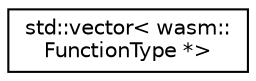 digraph "Graphical Class Hierarchy"
{
  edge [fontname="Helvetica",fontsize="10",labelfontname="Helvetica",labelfontsize="10"];
  node [fontname="Helvetica",fontsize="10",shape=record];
  rankdir="LR";
  Node0 [label="std::vector\< wasm::\lFunctionType *\>",height=0.2,width=0.4,color="black", fillcolor="white", style="filled",URL="$classstd_1_1vector.html"];
}
